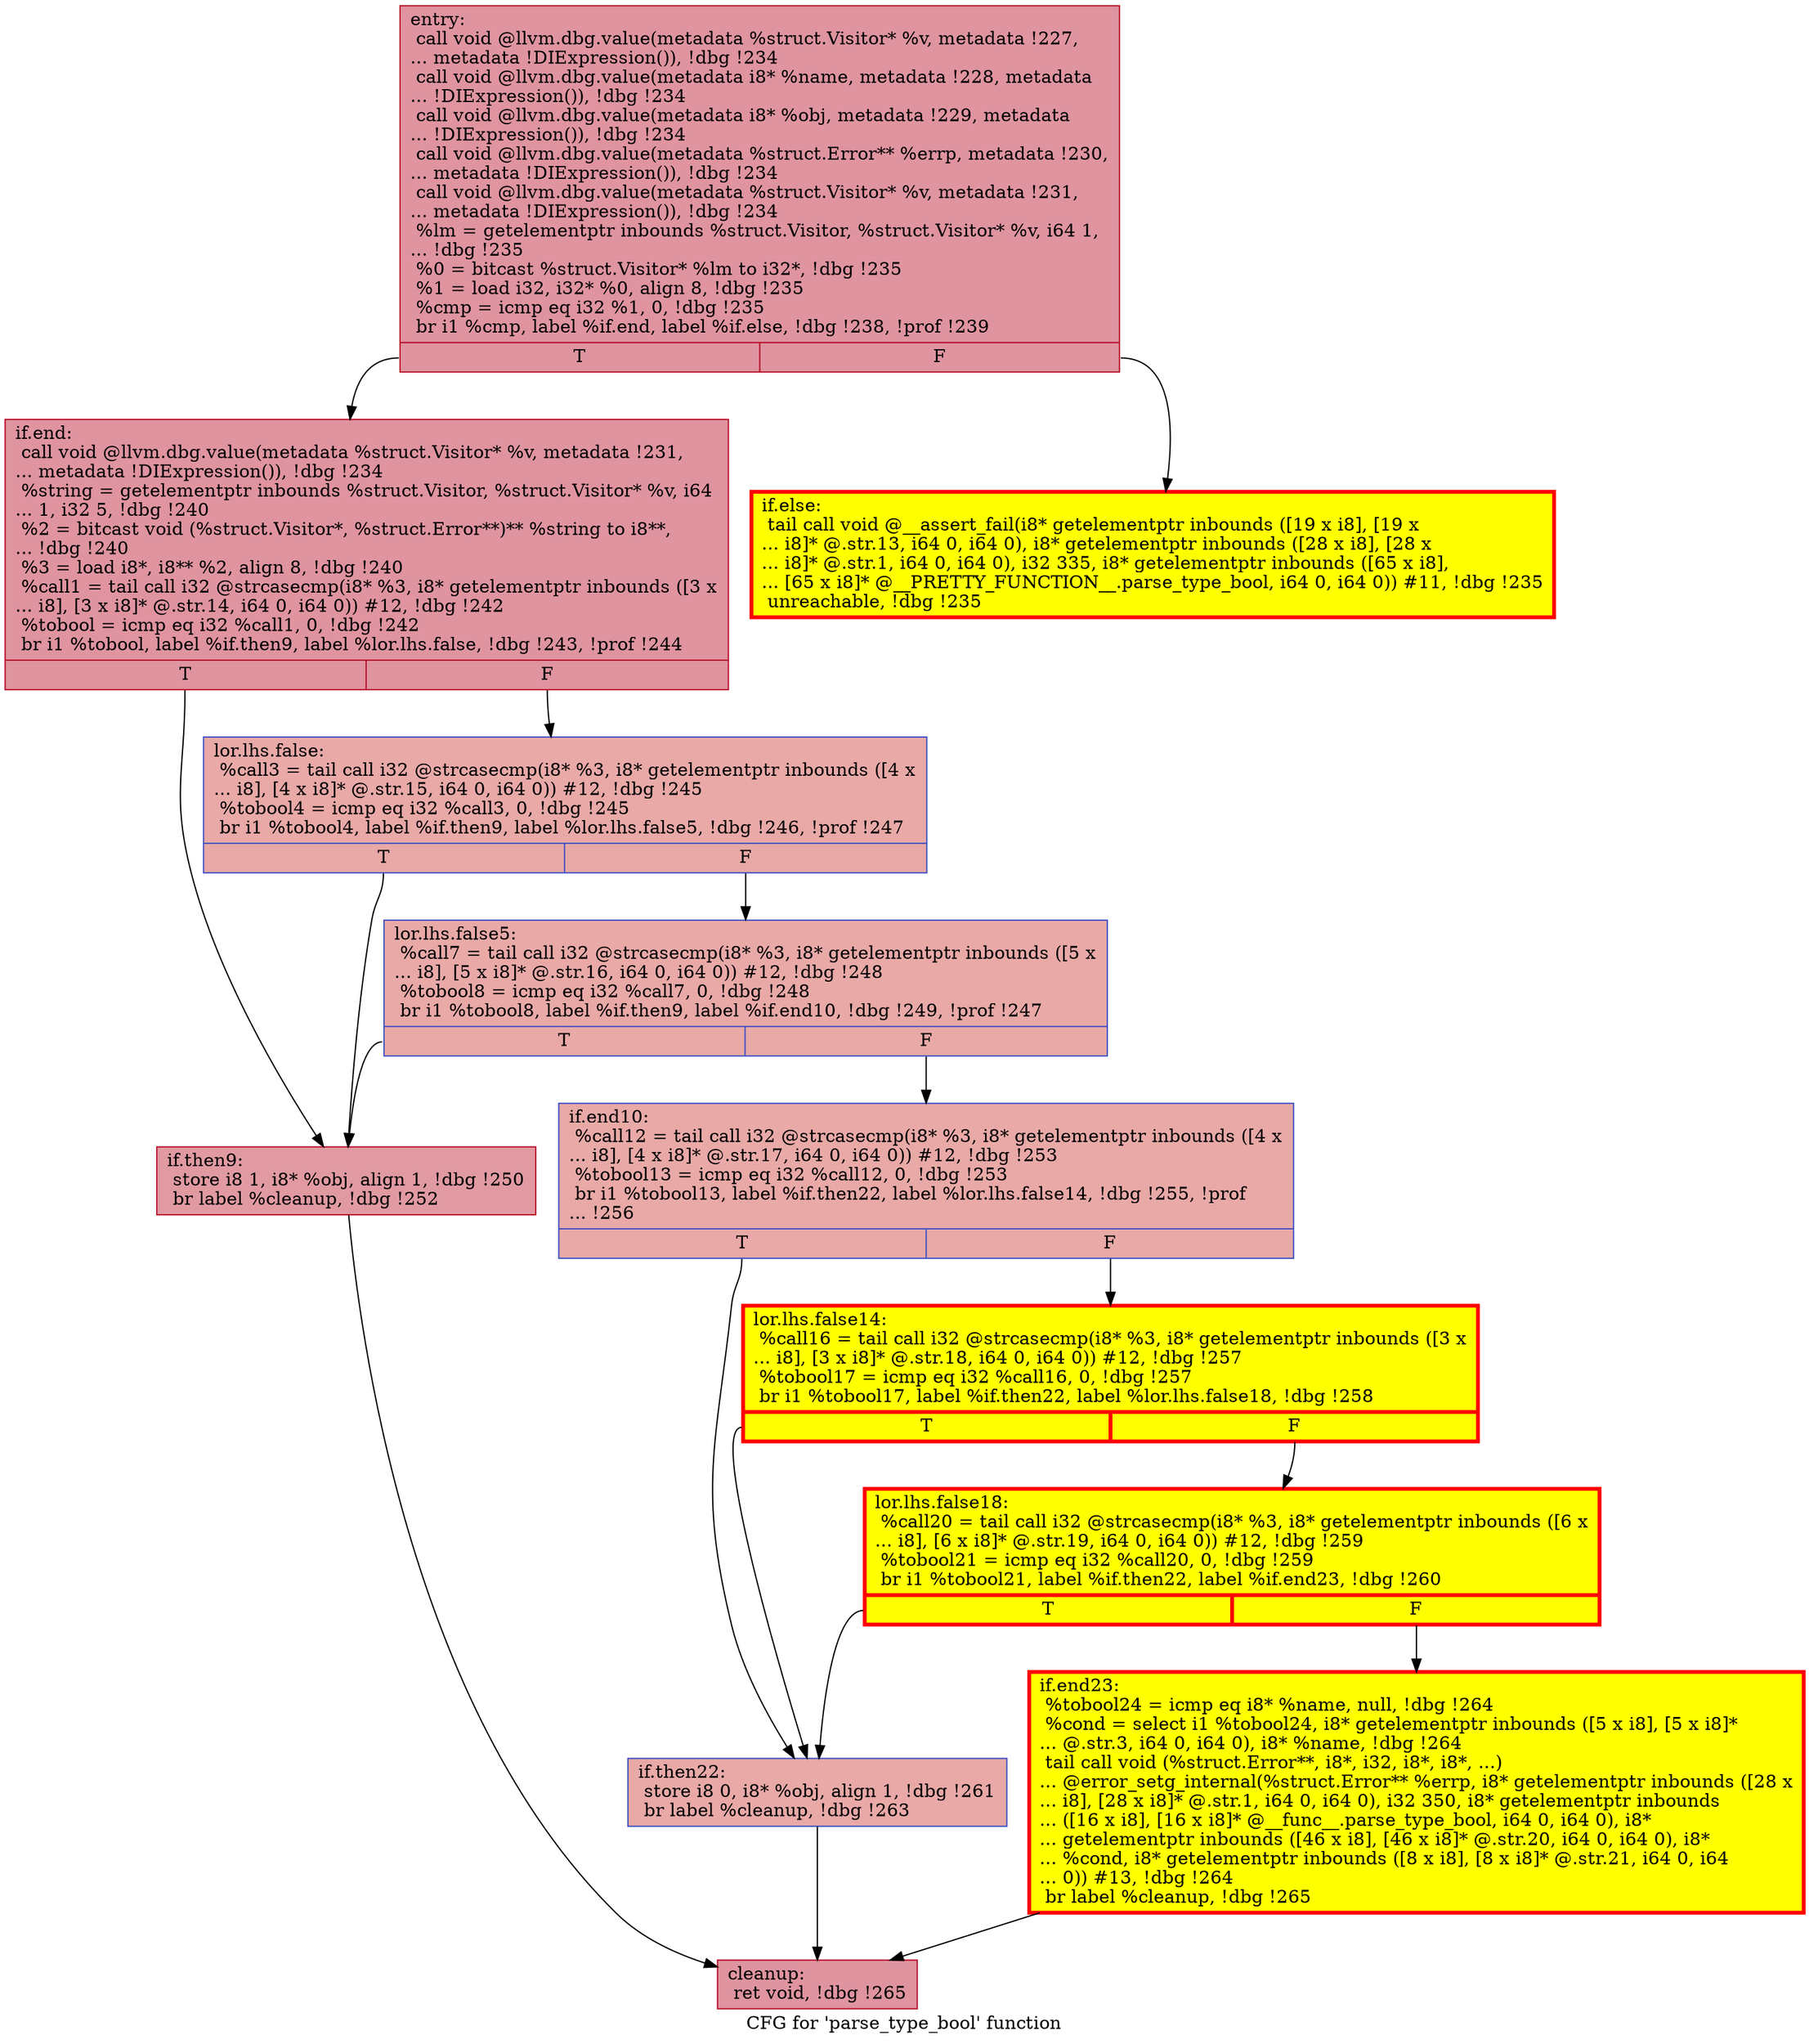digraph "CFG for 'parse_type_bool' function" {
	label="CFG for 'parse_type_bool' function";

	Node0x55642288b980 [shape=record,color="#b70d28ff", style=filled, fillcolor="#b70d2870",label="{entry:\l  call void @llvm.dbg.value(metadata %struct.Visitor* %v, metadata !227,\l... metadata !DIExpression()), !dbg !234\l  call void @llvm.dbg.value(metadata i8* %name, metadata !228, metadata\l... !DIExpression()), !dbg !234\l  call void @llvm.dbg.value(metadata i8* %obj, metadata !229, metadata\l... !DIExpression()), !dbg !234\l  call void @llvm.dbg.value(metadata %struct.Error** %errp, metadata !230,\l... metadata !DIExpression()), !dbg !234\l  call void @llvm.dbg.value(metadata %struct.Visitor* %v, metadata !231,\l... metadata !DIExpression()), !dbg !234\l  %lm = getelementptr inbounds %struct.Visitor, %struct.Visitor* %v, i64 1,\l... !dbg !235\l  %0 = bitcast %struct.Visitor* %lm to i32*, !dbg !235\l  %1 = load i32, i32* %0, align 8, !dbg !235\l  %cmp = icmp eq i32 %1, 0, !dbg !235\l  br i1 %cmp, label %if.end, label %if.else, !dbg !238, !prof !239\l|{<s0>T|<s1>F}}"];
	Node0x55642288b980:s0 -> Node0x55642288e500;
	Node0x55642288b980:s1 -> Node0x55642288e570;
	Node0x55642288e570 [shape=record,penwidth=3.0, style="filled", color="red", fillcolor="yellow",label="{if.else:                                          \l  tail call void @__assert_fail(i8* getelementptr inbounds ([19 x i8], [19 x\l... i8]* @.str.13, i64 0, i64 0), i8* getelementptr inbounds ([28 x i8], [28 x\l... i8]* @.str.1, i64 0, i64 0), i32 335, i8* getelementptr inbounds ([65 x i8],\l... [65 x i8]* @__PRETTY_FUNCTION__.parse_type_bool, i64 0, i64 0)) #11, !dbg !235\l  unreachable, !dbg !235\l}"];
	Node0x55642288e500 [shape=record,color="#b70d28ff", style=filled, fillcolor="#b70d2870",label="{if.end:                                           \l  call void @llvm.dbg.value(metadata %struct.Visitor* %v, metadata !231,\l... metadata !DIExpression()), !dbg !234\l  %string = getelementptr inbounds %struct.Visitor, %struct.Visitor* %v, i64\l... 1, i32 5, !dbg !240\l  %2 = bitcast void (%struct.Visitor*, %struct.Error**)** %string to i8**,\l... !dbg !240\l  %3 = load i8*, i8** %2, align 8, !dbg !240\l  %call1 = tail call i32 @strcasecmp(i8* %3, i8* getelementptr inbounds ([3 x\l... i8], [3 x i8]* @.str.14, i64 0, i64 0)) #12, !dbg !242\l  %tobool = icmp eq i32 %call1, 0, !dbg !242\l  br i1 %tobool, label %if.then9, label %lor.lhs.false, !dbg !243, !prof !244\l|{<s0>T|<s1>F}}"];
	Node0x55642288e500:s0 -> Node0x55642288eef0;
	Node0x55642288e500:s1 -> Node0x55642288f0d0;
	Node0x55642288f0d0 [shape=record,color="#3d50c3ff", style=filled, fillcolor="#ca3b3770",label="{lor.lhs.false:                                    \l  %call3 = tail call i32 @strcasecmp(i8* %3, i8* getelementptr inbounds ([4 x\l... i8], [4 x i8]* @.str.15, i64 0, i64 0)) #12, !dbg !245\l  %tobool4 = icmp eq i32 %call3, 0, !dbg !245\l  br i1 %tobool4, label %if.then9, label %lor.lhs.false5, !dbg !246, !prof !247\l|{<s0>T|<s1>F}}"];
	Node0x55642288f0d0:s0 -> Node0x55642288eef0;
	Node0x55642288f0d0:s1 -> Node0x55642288f020;
	Node0x55642288f020 [shape=record,color="#3d50c3ff", style=filled, fillcolor="#ca3b3770",label="{lor.lhs.false5:                                   \l  %call7 = tail call i32 @strcasecmp(i8* %3, i8* getelementptr inbounds ([5 x\l... i8], [5 x i8]* @.str.16, i64 0, i64 0)) #12, !dbg !248\l  %tobool8 = icmp eq i32 %call7, 0, !dbg !248\l  br i1 %tobool8, label %if.then9, label %if.end10, !dbg !249, !prof !247\l|{<s0>T|<s1>F}}"];
	Node0x55642288f020:s0 -> Node0x55642288eef0;
	Node0x55642288f020:s1 -> Node0x55642288efb0;
	Node0x55642288eef0 [shape=record,color="#b70d28ff", style=filled, fillcolor="#bb1b2c70",label="{if.then9:                                         \l  store i8 1, i8* %obj, align 1, !dbg !250\l  br label %cleanup, !dbg !252\l}"];
	Node0x55642288eef0 -> Node0x5564228937e0;
	Node0x55642288efb0 [shape=record,color="#3d50c3ff", style=filled, fillcolor="#ca3b3770",label="{if.end10:                                         \l  %call12 = tail call i32 @strcasecmp(i8* %3, i8* getelementptr inbounds ([4 x\l... i8], [4 x i8]* @.str.17, i64 0, i64 0)) #12, !dbg !253\l  %tobool13 = icmp eq i32 %call12, 0, !dbg !253\l  br i1 %tobool13, label %if.then22, label %lor.lhs.false14, !dbg !255, !prof\l... !256\l|{<s0>T|<s1>F}}"];
	Node0x55642288efb0:s0 -> Node0x556422893a60;
	Node0x55642288efb0:s1 -> Node0x556422893bb0;
	Node0x556422893bb0 [shape=record,penwidth=3.0, style="filled", color="red", fillcolor="yellow",label="{lor.lhs.false14:                                  \l  %call16 = tail call i32 @strcasecmp(i8* %3, i8* getelementptr inbounds ([3 x\l... i8], [3 x i8]* @.str.18, i64 0, i64 0)) #12, !dbg !257\l  %tobool17 = icmp eq i32 %call16, 0, !dbg !257\l  br i1 %tobool17, label %if.then22, label %lor.lhs.false18, !dbg !258\l|{<s0>T|<s1>F}}"];
	Node0x556422893bb0:s0 -> Node0x556422893a60;
	Node0x556422893bb0:s1 -> Node0x556422893b00;
	Node0x556422893b00 [shape=record,penwidth=3.0, style="filled", color="red", fillcolor="yellow",label="{lor.lhs.false18:                                  \l  %call20 = tail call i32 @strcasecmp(i8* %3, i8* getelementptr inbounds ([6 x\l... i8], [6 x i8]* @.str.19, i64 0, i64 0)) #12, !dbg !259\l  %tobool21 = icmp eq i32 %call20, 0, !dbg !259\l  br i1 %tobool21, label %if.then22, label %if.end23, !dbg !260\l|{<s0>T|<s1>F}}"];
	Node0x556422893b00:s0 -> Node0x556422893a60;
	Node0x556422893b00:s1 -> Node0x556422893ab0;
	Node0x556422893a60 [shape=record,color="#3d50c3ff", style=filled, fillcolor="#ca3b3770",label="{if.then22:                                        \l  store i8 0, i8* %obj, align 1, !dbg !261\l  br label %cleanup, !dbg !263\l}"];
	Node0x556422893a60 -> Node0x5564228937e0;
	Node0x556422893ab0 [shape=record,penwidth=3.0, style="filled", color="red", fillcolor="yellow",label="{if.end23:                                         \l  %tobool24 = icmp eq i8* %name, null, !dbg !264\l  %cond = select i1 %tobool24, i8* getelementptr inbounds ([5 x i8], [5 x i8]*\l... @.str.3, i64 0, i64 0), i8* %name, !dbg !264\l  tail call void (%struct.Error**, i8*, i32, i8*, i8*, ...)\l... @error_setg_internal(%struct.Error** %errp, i8* getelementptr inbounds ([28 x\l... i8], [28 x i8]* @.str.1, i64 0, i64 0), i32 350, i8* getelementptr inbounds\l... ([16 x i8], [16 x i8]* @__func__.parse_type_bool, i64 0, i64 0), i8*\l... getelementptr inbounds ([46 x i8], [46 x i8]* @.str.20, i64 0, i64 0), i8*\l... %cond, i8* getelementptr inbounds ([8 x i8], [8 x i8]* @.str.21, i64 0, i64\l... 0)) #13, !dbg !264\l  br label %cleanup, !dbg !265\l}"];
	Node0x556422893ab0 -> Node0x5564228937e0;
	Node0x5564228937e0 [shape=record,color="#b70d28ff", style=filled, fillcolor="#b70d2870",label="{cleanup:                                          \l  ret void, !dbg !265\l}"];
}
